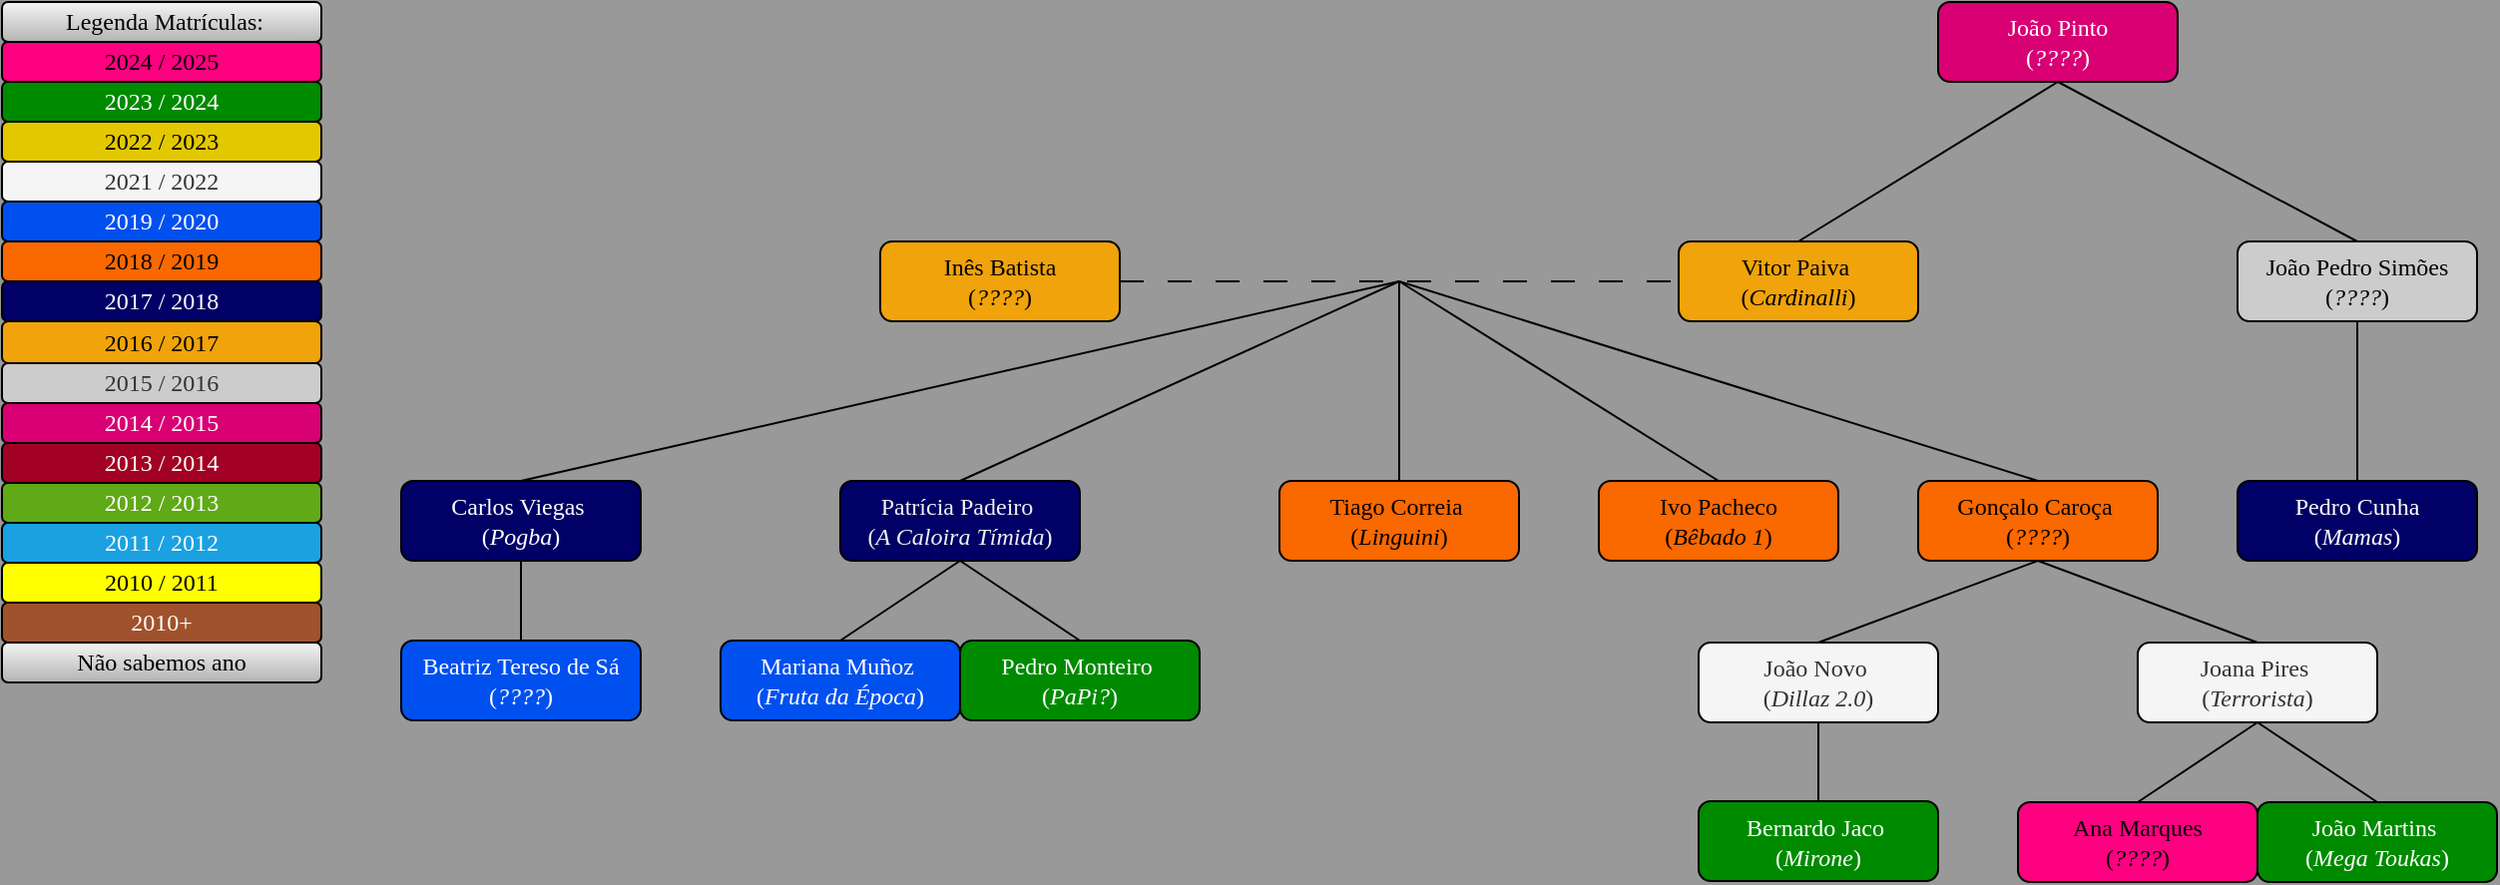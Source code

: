 <mxfile>
    <diagram name="Página-1" id="MyzGb4AWoMDugNOR0tzc">
        <mxGraphModel dx="3414" dy="2355" grid="1" gridSize="10" guides="1" tooltips="1" connect="1" arrows="1" fold="1" page="1" pageScale="1" pageWidth="1169" pageHeight="827" background="#999999" math="0" shadow="0" adaptiveColors="none">
            <root>
                <mxCell id="0"/>
                <mxCell id="1" parent="0"/>
                <mxCell id="mkdnd21y6ApAW0Ob3dTZ-105" value="2023 / 2024" style="rounded=1;whiteSpace=wrap;html=1;fillColor=#008a00;fontColor=#ffffff;strokeColor=#000000;fontFamily=Times New Roman;" parent="1" vertex="1">
                    <mxGeometry x="-2320" y="-1600" width="160" height="20" as="geometry"/>
                </mxCell>
                <mxCell id="mkdnd21y6ApAW0Ob3dTZ-106" value="2022 / 2023" style="rounded=1;whiteSpace=wrap;html=1;fillColor=#e3c800;fontColor=#000000;strokeColor=#000000;fontFamily=Times New Roman;" parent="1" vertex="1">
                    <mxGeometry x="-2320" y="-1580" width="160" height="20" as="geometry"/>
                </mxCell>
                <mxCell id="mkdnd21y6ApAW0Ob3dTZ-107" value="2021 / 2022" style="rounded=1;whiteSpace=wrap;html=1;fillColor=#f5f5f5;fontColor=#333333;strokeColor=#000000;fontFamily=Times New Roman;" parent="1" vertex="1">
                    <mxGeometry x="-2320" y="-1560" width="160" height="20" as="geometry"/>
                </mxCell>
                <mxCell id="mkdnd21y6ApAW0Ob3dTZ-108" value="2019 / 2020" style="rounded=1;whiteSpace=wrap;html=1;fillColor=#0050ef;fontColor=#ffffff;strokeColor=#000000;fontFamily=Times New Roman;" parent="1" vertex="1">
                    <mxGeometry x="-2320" y="-1540" width="160" height="20" as="geometry"/>
                </mxCell>
                <mxCell id="mkdnd21y6ApAW0Ob3dTZ-109" value="2018 / 2019" style="rounded=1;whiteSpace=wrap;html=1;fillColor=#fa6800;fontColor=#000000;strokeColor=#000000;fontFamily=Times New Roman;" parent="1" vertex="1">
                    <mxGeometry x="-2320" y="-1520" width="160" height="20" as="geometry"/>
                </mxCell>
                <mxCell id="mkdnd21y6ApAW0Ob3dTZ-110" value="&amp;nbsp;Legenda Matrículas:" style="rounded=1;whiteSpace=wrap;html=1;fillColor=#f5f5f5;gradientColor=#b3b3b3;strokeColor=#000000;fontFamily=Times New Roman;" parent="1" vertex="1">
                    <mxGeometry x="-2320" y="-1640" width="160" height="20" as="geometry"/>
                </mxCell>
                <mxCell id="mkdnd21y6ApAW0Ob3dTZ-111" value="2017 / 2018" style="rounded=1;whiteSpace=wrap;html=1;fillColor=#000066;fontColor=#ffffff;strokeColor=#000000;fontFamily=Times New Roman;" parent="1" vertex="1">
                    <mxGeometry x="-2320" y="-1500" width="160" height="20" as="geometry"/>
                </mxCell>
                <mxCell id="mkdnd21y6ApAW0Ob3dTZ-112" value="2016 / 2017" style="rounded=1;whiteSpace=wrap;html=1;fillColor=#f0a30a;fontColor=#000000;strokeColor=#000000;fontFamily=Times New Roman;" parent="1" vertex="1">
                    <mxGeometry x="-2320" y="-1480" width="160" height="21" as="geometry"/>
                </mxCell>
                <mxCell id="mkdnd21y6ApAW0Ob3dTZ-113" value="2015 / 2016" style="rounded=1;whiteSpace=wrap;html=1;fillColor=#CCCCCC;strokeColor=#000000;fontColor=#333333;fontFamily=Times New Roman;" parent="1" vertex="1">
                    <mxGeometry x="-2320" y="-1459" width="160" height="20" as="geometry"/>
                </mxCell>
                <mxCell id="mkdnd21y6ApAW0Ob3dTZ-193" value="2014 / 2015" style="rounded=1;whiteSpace=wrap;html=1;fillColor=#d80073;fontColor=#ffffff;strokeColor=#000000;fontFamily=Times New Roman;" parent="1" vertex="1">
                    <mxGeometry x="-2320" y="-1439" width="160" height="20" as="geometry"/>
                </mxCell>
                <mxCell id="mkdnd21y6ApAW0Ob3dTZ-196" value="2013 / 2014" style="rounded=1;whiteSpace=wrap;html=1;fillColor=#a20025;fontColor=#ffffff;strokeColor=#000000;fontFamily=Times New Roman;" parent="1" vertex="1">
                    <mxGeometry x="-2320" y="-1419" width="160" height="20" as="geometry"/>
                </mxCell>
                <mxCell id="mkdnd21y6ApAW0Ob3dTZ-197" value="2012&lt;span style=&quot;background-color: initial;&quot;&gt;&amp;nbsp;/ 2013&lt;/span&gt;" style="rounded=1;whiteSpace=wrap;html=1;fillColor=#60a917;fontColor=#ffffff;strokeColor=#000000;fontFamily=Times New Roman;" parent="1" vertex="1">
                    <mxGeometry x="-2320" y="-1399" width="160" height="20" as="geometry"/>
                </mxCell>
                <mxCell id="mkdnd21y6ApAW0Ob3dTZ-198" value="2011&lt;span style=&quot;background-color: initial;&quot;&gt;&amp;nbsp;/ 2012&lt;/span&gt;" style="rounded=1;whiteSpace=wrap;html=1;fillColor=#1ba1e2;fontColor=#ffffff;strokeColor=#000000;fontFamily=Times New Roman;" parent="1" vertex="1">
                    <mxGeometry x="-2320" y="-1379" width="160" height="20" as="geometry"/>
                </mxCell>
                <mxCell id="mkdnd21y6ApAW0Ob3dTZ-199" value="2010&lt;span style=&quot;background-color: initial;&quot;&gt;&amp;nbsp;/ 2011&lt;/span&gt;" style="rounded=1;whiteSpace=wrap;html=1;fillColor=#FFFF00;fontColor=#000000;fontFamily=Times New Roman;strokeColor=#000000;" parent="1" vertex="1">
                    <mxGeometry x="-2320" y="-1359" width="160" height="20" as="geometry"/>
                </mxCell>
                <mxCell id="mkdnd21y6ApAW0Ob3dTZ-201" value="2010+" style="rounded=1;whiteSpace=wrap;html=1;fillColor=#a0522d;strokeColor=#000000;fontColor=#ffffff;fontFamily=Times New Roman;" parent="1" vertex="1">
                    <mxGeometry x="-2320" y="-1339" width="160" height="20" as="geometry"/>
                </mxCell>
                <mxCell id="mkdnd21y6ApAW0Ob3dTZ-259" value="Não sabemos ano" style="rounded=1;whiteSpace=wrap;html=1;fillColor=#f5f5f5;gradientColor=#b3b3b3;strokeColor=#000000;fontFamily=Times New Roman;" parent="1" vertex="1">
                    <mxGeometry x="-2320" y="-1319" width="160" height="20" as="geometry"/>
                </mxCell>
                <mxCell id="SZR8bBrm5BMhKsoexoeL-1" value="&lt;div&gt;Vitor Paiva&amp;nbsp;&lt;/div&gt;&lt;div&gt;(&lt;font&gt;&lt;i&gt;Cardinalli&lt;/i&gt;&lt;/font&gt;)&lt;/div&gt;" style="rounded=1;whiteSpace=wrap;html=1;fillColor=#f0a30a;fontColor=#000000;strokeColor=#000000;fontFamily=Times New Roman;" parent="1" vertex="1">
                    <mxGeometry x="-1480" y="-1520" width="120" height="40" as="geometry"/>
                </mxCell>
                <mxCell id="SZR8bBrm5BMhKsoexoeL-2" value="&lt;div&gt;Patrícia Padeiro&amp;nbsp;&lt;/div&gt;&lt;div&gt;(&lt;font&gt;&lt;i&gt;A Caloira Tímida&lt;/i&gt;&lt;/font&gt;)&lt;/div&gt;" style="rounded=1;whiteSpace=wrap;html=1;fillColor=#000066;fontColor=#F0F0F0;fontFamily=Times New Roman;strokeColor=#000000;" parent="1" vertex="1">
                    <mxGeometry x="-1900" y="-1400" width="120" height="40" as="geometry"/>
                </mxCell>
                <mxCell id="SZR8bBrm5BMhKsoexoeL-3" value="&lt;div&gt;Gonçalo Caroça&amp;nbsp;&lt;/div&gt;&lt;div&gt;(&lt;i&gt;&lt;font&gt;????&lt;/font&gt;&lt;/i&gt;)&lt;/div&gt;" style="rounded=1;whiteSpace=wrap;html=1;fillColor=#fa6800;fontColor=#000000;strokeColor=#000000;fontFamily=Times New Roman;" parent="1" vertex="1">
                    <mxGeometry x="-1360" y="-1400" width="120" height="40" as="geometry"/>
                </mxCell>
                <mxCell id="SZR8bBrm5BMhKsoexoeL-4" value="&lt;div&gt;Tiago Correia&amp;nbsp;&lt;/div&gt;&lt;div&gt;(&lt;font&gt;&lt;i&gt;Linguini&lt;/i&gt;&lt;/font&gt;)&lt;/div&gt;" style="rounded=1;whiteSpace=wrap;html=1;fillColor=#fa6800;fontColor=#000000;strokeColor=#000000;fontFamily=Times New Roman;" parent="1" vertex="1">
                    <mxGeometry x="-1680" y="-1400" width="120" height="40" as="geometry"/>
                </mxCell>
                <mxCell id="SZR8bBrm5BMhKsoexoeL-5" value="&lt;div&gt;Carlos Viegas&amp;nbsp;&lt;/div&gt;&lt;div&gt;(&lt;font&gt;&lt;i&gt;Pogba&lt;/i&gt;&lt;/font&gt;)&lt;/div&gt;" style="rounded=1;whiteSpace=wrap;html=1;fillColor=#000066;fontColor=#FFFFFF;strokeColor=#000000;fontFamily=Times New Roman;" parent="1" vertex="1">
                    <mxGeometry x="-2120" y="-1400" width="120" height="40" as="geometry"/>
                </mxCell>
                <mxCell id="SZR8bBrm5BMhKsoexoeL-6" value="&lt;div&gt;Ivo Pacheco&lt;/div&gt;&lt;div&gt;(&lt;font&gt;&lt;i&gt;Bêbado 1&lt;/i&gt;&lt;/font&gt;)&lt;/div&gt;" style="rounded=1;whiteSpace=wrap;html=1;fillColor=#fa6800;fontColor=#000000;strokeColor=#000000;fontFamily=Times New Roman;" parent="1" vertex="1">
                    <mxGeometry x="-1520" y="-1400" width="120" height="40" as="geometry"/>
                </mxCell>
                <mxCell id="SZR8bBrm5BMhKsoexoeL-7" value="&lt;div&gt;João Novo&amp;nbsp;&lt;/div&gt;&lt;div&gt;(&lt;font&gt;&lt;i&gt;Dillaz 2.0&lt;/i&gt;&lt;/font&gt;)&lt;/div&gt;" style="rounded=1;whiteSpace=wrap;html=1;fillColor=#f5f5f5;fontColor=#333333;strokeColor=#000000;fontFamily=Times New Roman;" parent="1" vertex="1">
                    <mxGeometry x="-1470" y="-1319" width="120" height="40" as="geometry"/>
                </mxCell>
                <mxCell id="SZR8bBrm5BMhKsoexoeL-8" value="&lt;div&gt;Joana Pires&amp;nbsp;&lt;/div&gt;&lt;div&gt;(&lt;font&gt;&lt;i&gt;Terrorista&lt;/i&gt;&lt;/font&gt;)&lt;/div&gt;" style="rounded=1;whiteSpace=wrap;html=1;fillColor=#f5f5f5;fontColor=#333333;strokeColor=#000000;fontFamily=Times New Roman;" parent="1" vertex="1">
                    <mxGeometry x="-1250" y="-1319" width="120" height="40" as="geometry"/>
                </mxCell>
                <mxCell id="SZR8bBrm5BMhKsoexoeL-9" value="&lt;div&gt;Mariana Muñoz&amp;nbsp;&lt;/div&gt;&lt;div&gt;(&lt;font&gt;&lt;i&gt;Fruta da Época&lt;/i&gt;&lt;/font&gt;)&lt;/div&gt;" style="rounded=1;whiteSpace=wrap;html=1;fillColor=#0050ef;fontColor=#ffffff;strokeColor=#000000;fontFamily=Times New Roman;" parent="1" vertex="1">
                    <mxGeometry x="-1960" y="-1320" width="120" height="40" as="geometry"/>
                </mxCell>
                <mxCell id="SZR8bBrm5BMhKsoexoeL-10" value="&lt;div&gt;Pedro Monteiro&amp;nbsp;&lt;/div&gt;&lt;div&gt;(&lt;font&gt;&lt;i&gt;PaPi?&lt;/i&gt;&lt;/font&gt;)&lt;/div&gt;" style="rounded=1;whiteSpace=wrap;html=1;fillColor=#008a00;fontColor=#ffffff;strokeColor=#000000;fontFamily=Times New Roman;" parent="1" vertex="1">
                    <mxGeometry x="-1840" y="-1320" width="120" height="40" as="geometry"/>
                </mxCell>
                <mxCell id="SZR8bBrm5BMhKsoexoeL-11" value="&lt;div&gt;Bernardo Jaco&amp;nbsp;&lt;/div&gt;&lt;div&gt;(&lt;font&gt;&lt;i&gt;Mirone&lt;/i&gt;&lt;/font&gt;)&lt;/div&gt;" style="rounded=1;whiteSpace=wrap;html=1;fillColor=#008a00;fontColor=#ffffff;strokeColor=#000000;fontFamily=Times New Roman;" parent="1" vertex="1">
                    <mxGeometry x="-1470" y="-1239.5" width="120" height="40" as="geometry"/>
                </mxCell>
                <mxCell id="SZR8bBrm5BMhKsoexoeL-12" value="" style="endArrow=none;html=1;rounded=1;exitX=0.5;exitY=0;exitDx=0;exitDy=0;fontFamily=Times New Roman;strokeColor=#000000;" parent="1" source="SZR8bBrm5BMhKsoexoeL-5" edge="1">
                    <mxGeometry width="50" height="50" relative="1" as="geometry">
                        <mxPoint x="-1890" y="-1669" as="sourcePoint"/>
                        <mxPoint x="-1620" y="-1500" as="targetPoint"/>
                    </mxGeometry>
                </mxCell>
                <mxCell id="SZR8bBrm5BMhKsoexoeL-13" value="" style="endArrow=none;html=1;rounded=1;exitX=0.5;exitY=0;exitDx=0;exitDy=0;fontFamily=Times New Roman;strokeColor=#000000;" parent="1" source="SZR8bBrm5BMhKsoexoeL-2" edge="1">
                    <mxGeometry width="50" height="50" relative="1" as="geometry">
                        <mxPoint x="-2050" y="-1390" as="sourcePoint"/>
                        <mxPoint x="-1620" y="-1500" as="targetPoint"/>
                    </mxGeometry>
                </mxCell>
                <mxCell id="SZR8bBrm5BMhKsoexoeL-14" value="" style="endArrow=none;html=1;rounded=1;exitX=0.5;exitY=0;exitDx=0;exitDy=0;fontFamily=Times New Roman;strokeColor=#000000;" parent="1" source="SZR8bBrm5BMhKsoexoeL-4" edge="1">
                    <mxGeometry width="50" height="50" relative="1" as="geometry">
                        <mxPoint x="-1850" y="-1390" as="sourcePoint"/>
                        <mxPoint x="-1620" y="-1500" as="targetPoint"/>
                    </mxGeometry>
                </mxCell>
                <mxCell id="SZR8bBrm5BMhKsoexoeL-15" value="" style="endArrow=none;html=1;rounded=1;exitX=0.5;exitY=0;exitDx=0;exitDy=0;fontFamily=Times New Roman;strokeColor=#000000;" parent="1" source="SZR8bBrm5BMhKsoexoeL-6" edge="1">
                    <mxGeometry width="50" height="50" relative="1" as="geometry">
                        <mxPoint x="-1650" y="-1390" as="sourcePoint"/>
                        <mxPoint x="-1620" y="-1500" as="targetPoint"/>
                    </mxGeometry>
                </mxCell>
                <mxCell id="SZR8bBrm5BMhKsoexoeL-16" value="" style="endArrow=none;html=1;rounded=1;exitX=0.5;exitY=0;exitDx=0;exitDy=0;fontFamily=Times New Roman;strokeColor=#000000;flowAnimation=0;" parent="1" source="SZR8bBrm5BMhKsoexoeL-3" edge="1">
                    <mxGeometry width="50" height="50" relative="1" as="geometry">
                        <mxPoint x="-1640" y="-1380" as="sourcePoint"/>
                        <mxPoint x="-1620" y="-1500" as="targetPoint"/>
                    </mxGeometry>
                </mxCell>
                <mxCell id="SZR8bBrm5BMhKsoexoeL-17" value="" style="endArrow=none;html=1;rounded=1;exitX=0.5;exitY=0;exitDx=0;exitDy=0;entryX=0.5;entryY=1;entryDx=0;entryDy=0;fontFamily=Times New Roman;strokeColor=#000000;" parent="1" source="SZR8bBrm5BMhKsoexoeL-7" target="SZR8bBrm5BMhKsoexoeL-3" edge="1">
                    <mxGeometry width="50" height="50" relative="1" as="geometry">
                        <mxPoint x="-1740" y="-1371" as="sourcePoint"/>
                        <mxPoint x="-1740" y="-1411" as="targetPoint"/>
                    </mxGeometry>
                </mxCell>
                <mxCell id="SZR8bBrm5BMhKsoexoeL-18" value="" style="endArrow=none;html=1;rounded=1;exitX=0.5;exitY=0;exitDx=0;exitDy=0;entryX=0.5;entryY=1;entryDx=0;entryDy=0;fontFamily=Times New Roman;strokeColor=#000000;" parent="1" source="SZR8bBrm5BMhKsoexoeL-8" target="SZR8bBrm5BMhKsoexoeL-3" edge="1">
                    <mxGeometry width="50" height="50" relative="1" as="geometry">
                        <mxPoint x="-1730" y="-1361" as="sourcePoint"/>
                        <mxPoint x="-1730" y="-1401" as="targetPoint"/>
                    </mxGeometry>
                </mxCell>
                <mxCell id="SZR8bBrm5BMhKsoexoeL-19" value="" style="endArrow=none;html=1;rounded=1;exitX=0.5;exitY=0;exitDx=0;exitDy=0;entryX=0.5;entryY=1;entryDx=0;entryDy=0;fontFamily=Times New Roman;strokeColor=#000000;" parent="1" source="SZR8bBrm5BMhKsoexoeL-11" target="SZR8bBrm5BMhKsoexoeL-7" edge="1">
                    <mxGeometry width="50" height="50" relative="1" as="geometry">
                        <mxPoint x="-1690" y="-1350" as="sourcePoint"/>
                        <mxPoint x="-1690" y="-1390" as="targetPoint"/>
                    </mxGeometry>
                </mxCell>
                <mxCell id="SZR8bBrm5BMhKsoexoeL-20" value="" style="endArrow=none;html=1;rounded=1;exitX=0.5;exitY=0;exitDx=0;exitDy=0;entryX=0.5;entryY=1;entryDx=0;entryDy=0;fontFamily=Times New Roman;strokeColor=#000000;" parent="1" source="SZR8bBrm5BMhKsoexoeL-10" target="SZR8bBrm5BMhKsoexoeL-2" edge="1">
                    <mxGeometry width="50" height="50" relative="1" as="geometry">
                        <mxPoint x="-1580" y="-1340" as="sourcePoint"/>
                        <mxPoint x="-1580" y="-1380" as="targetPoint"/>
                    </mxGeometry>
                </mxCell>
                <mxCell id="SZR8bBrm5BMhKsoexoeL-21" value="" style="endArrow=none;html=1;rounded=1;exitX=0.5;exitY=0;exitDx=0;exitDy=0;entryX=0.5;entryY=1;entryDx=0;entryDy=0;fontFamily=Times New Roman;strokeColor=#000000;" parent="1" source="SZR8bBrm5BMhKsoexoeL-9" target="SZR8bBrm5BMhKsoexoeL-2" edge="1">
                    <mxGeometry width="50" height="50" relative="1" as="geometry">
                        <mxPoint x="-1570" y="-1330" as="sourcePoint"/>
                        <mxPoint x="-1570" y="-1370" as="targetPoint"/>
                    </mxGeometry>
                </mxCell>
                <mxCell id="2" value="&lt;div&gt;&lt;span style=&quot;background-color: initial;&quot;&gt;João Pinto&lt;/span&gt;&lt;/div&gt;&lt;div&gt;&lt;span style=&quot;background-color: initial;&quot;&gt;(&lt;/span&gt;&lt;i style=&quot;background-color: initial;&quot;&gt;&lt;font&gt;????&lt;/font&gt;&lt;/i&gt;&lt;span style=&quot;background-color: initial;&quot;&gt;)&lt;/span&gt;&lt;/div&gt;" style="rounded=1;whiteSpace=wrap;html=1;fillColor=#d80073;fontColor=#ffffff;strokeColor=#000000;fontFamily=Times New Roman;" parent="1" vertex="1">
                    <mxGeometry x="-1350" y="-1640" width="120" height="40" as="geometry"/>
                </mxCell>
                <mxCell id="3" value="&lt;div&gt;&lt;span style=&quot;background-color: initial;&quot;&gt;João Pedro Simões&lt;/span&gt;&lt;/div&gt;&lt;div&gt;&lt;span style=&quot;background-color: initial;&quot;&gt;(&lt;/span&gt;&lt;i style=&quot;background-color: initial;&quot;&gt;&lt;font&gt;????&lt;/font&gt;&lt;/i&gt;&lt;span style=&quot;background-color: initial;&quot;&gt;)&lt;/span&gt;&lt;/div&gt;" style="rounded=1;whiteSpace=wrap;html=1;fillColor=#CCCCCC;fontColor=#000000;fontFamily=Times New Roman;strokeColor=#000000;" parent="1" vertex="1">
                    <mxGeometry x="-1200" y="-1520" width="120" height="40" as="geometry"/>
                </mxCell>
                <mxCell id="4" value="" style="endArrow=none;html=1;rounded=1;exitX=0.5;exitY=1;exitDx=0;exitDy=0;entryX=0.5;entryY=0;entryDx=0;entryDy=0;fontFamily=Times New Roman;strokeColor=#000000;" parent="1" source="2" target="SZR8bBrm5BMhKsoexoeL-1" edge="1">
                    <mxGeometry width="50" height="50" relative="1" as="geometry">
                        <mxPoint x="-1450" y="-1390" as="sourcePoint"/>
                        <mxPoint x="-1650" y="-1430" as="targetPoint"/>
                    </mxGeometry>
                </mxCell>
                <mxCell id="5" value="" style="endArrow=none;html=1;rounded=1;exitX=0.5;exitY=0;exitDx=0;exitDy=0;entryX=0.5;entryY=1;entryDx=0;entryDy=0;fontFamily=Times New Roman;strokeColor=#000000;" parent="1" source="3" target="2" edge="1">
                    <mxGeometry width="50" height="50" relative="1" as="geometry">
                        <mxPoint x="-1350" y="-1590" as="sourcePoint"/>
                        <mxPoint x="-1590" y="-1470" as="targetPoint"/>
                    </mxGeometry>
                </mxCell>
                <mxCell id="6" value="&lt;div&gt;&lt;span style=&quot;background-color: initial;&quot;&gt;Pedro Cunha&lt;/span&gt;&lt;/div&gt;&lt;div&gt;&lt;span style=&quot;background-color: initial;&quot;&gt;(&lt;font&gt;&lt;i&gt;Mamas&lt;/i&gt;&lt;/font&gt;&lt;/span&gt;&lt;span style=&quot;background-color: initial;&quot;&gt;)&lt;/span&gt;&lt;/div&gt;" style="rounded=1;whiteSpace=wrap;html=1;fillColor=#000066;fontColor=#FFFFFF;fontFamily=Times New Roman;strokeColor=#000000;" parent="1" vertex="1">
                    <mxGeometry x="-1200" y="-1400" width="120" height="40" as="geometry"/>
                </mxCell>
                <mxCell id="7" value="" style="endArrow=none;html=1;rounded=1;exitX=0.5;exitY=0;exitDx=0;exitDy=0;entryX=0.5;entryY=1;entryDx=0;entryDy=0;fontFamily=Times New Roman;strokeColor=#000000;" parent="1" source="6" target="3" edge="1">
                    <mxGeometry width="50" height="50" relative="1" as="geometry">
                        <mxPoint x="-1280" y="-1309" as="sourcePoint"/>
                        <mxPoint x="-1220" y="-1349" as="targetPoint"/>
                    </mxGeometry>
                </mxCell>
                <mxCell id="8" value="&lt;div&gt;&lt;span style=&quot;background-color: initial;&quot;&gt;Inês Batista&lt;/span&gt;&lt;/div&gt;&lt;div&gt;&lt;span style=&quot;background-color: initial;&quot;&gt;(&lt;/span&gt;&lt;i style=&quot;background-color: initial;&quot;&gt;&lt;font&gt;????&lt;/font&gt;&lt;/i&gt;&lt;span style=&quot;background-color: initial;&quot;&gt;)&lt;/span&gt;&lt;/div&gt;" style="rounded=1;whiteSpace=wrap;html=1;fillColor=#f0a30a;fontColor=#000000;strokeColor=#000000;fontFamily=Times New Roman;" parent="1" vertex="1">
                    <mxGeometry x="-1880" y="-1520" width="120" height="40" as="geometry"/>
                </mxCell>
                <mxCell id="9" value="" style="endArrow=none;html=1;rounded=1;exitX=1;exitY=0.5;exitDx=0;exitDy=0;entryX=0;entryY=0.5;entryDx=0;entryDy=0;dashed=1;dashPattern=12 12;fontFamily=Times New Roman;strokeColor=#000000;curved=0;jumpStyle=none;flowAnimation=0;shadow=0;" parent="1" source="8" target="SZR8bBrm5BMhKsoexoeL-1" edge="1">
                    <mxGeometry width="50" height="50" relative="1" as="geometry">
                        <mxPoint x="-2010" y="-1390" as="sourcePoint"/>
                        <mxPoint x="-1610" y="-1431" as="targetPoint"/>
                    </mxGeometry>
                </mxCell>
                <mxCell id="10" value="&lt;div&gt;&lt;span style=&quot;background-color: initial;&quot;&gt;Beatriz Tereso de Sá&lt;/span&gt;&lt;/div&gt;&lt;div&gt;&lt;span style=&quot;background-color: initial;&quot;&gt;(&lt;font&gt;&lt;i&gt;????&lt;/i&gt;&lt;/font&gt;&lt;/span&gt;&lt;span style=&quot;background-color: initial;&quot;&gt;)&lt;/span&gt;&lt;/div&gt;" style="rounded=1;whiteSpace=wrap;html=1;fillColor=#0050ef;fontColor=#ffffff;strokeColor=#000000;fontFamily=Times New Roman;" parent="1" vertex="1">
                    <mxGeometry x="-2120" y="-1320" width="120" height="40" as="geometry"/>
                </mxCell>
                <mxCell id="11" value="" style="endArrow=none;html=1;rounded=1;exitX=0.5;exitY=0;exitDx=0;exitDy=0;entryX=0.5;entryY=1;entryDx=0;entryDy=0;fontFamily=Times New Roman;strokeColor=#000000;" parent="1" source="10" target="SZR8bBrm5BMhKsoexoeL-5" edge="1">
                    <mxGeometry width="50" height="50" relative="1" as="geometry">
                        <mxPoint x="-1910" y="-1310" as="sourcePoint"/>
                        <mxPoint x="-1850" y="-1350" as="targetPoint"/>
                    </mxGeometry>
                </mxCell>
                <mxCell id="12" value="&lt;div&gt;João Martins&amp;nbsp;&lt;/div&gt;&lt;div&gt;(&lt;font&gt;&lt;i&gt;Mega Toukas&lt;/i&gt;&lt;/font&gt;)&lt;/div&gt;" style="rounded=1;whiteSpace=wrap;html=1;fillColor=#008a00;fontColor=#ffffff;strokeColor=#000000;fontFamily=Times New Roman;" parent="1" vertex="1">
                    <mxGeometry x="-1190" y="-1239" width="120" height="40" as="geometry"/>
                </mxCell>
                <mxCell id="13" value="" style="endArrow=none;html=1;rounded=1;exitX=0.5;exitY=0;exitDx=0;exitDy=0;entryX=0.5;entryY=1;entryDx=0;entryDy=0;fontFamily=Times New Roman;strokeColor=#000000;" parent="1" source="12" target="SZR8bBrm5BMhKsoexoeL-8" edge="1">
                    <mxGeometry width="50" height="50" relative="1" as="geometry">
                        <mxPoint x="-1230" y="-1220" as="sourcePoint"/>
                        <mxPoint x="-1230" y="-1260" as="targetPoint"/>
                    </mxGeometry>
                </mxCell>
                <mxCell id="14" value="2024&amp;nbsp;/ 2025" style="rounded=1;whiteSpace=wrap;html=1;fillColor=#FF0080;strokeColor=#000000;gradientColor=none;fontColor=#000000;fontFamily=Times New Roman;" parent="1" vertex="1">
                    <mxGeometry x="-2320" y="-1620" width="160" height="20" as="geometry"/>
                </mxCell>
                <mxCell id="17" value="&lt;div&gt;&lt;/div&gt;&lt;div&gt;Ana Marques&lt;br&gt;(&lt;i&gt;&lt;font&gt;????&lt;/font&gt;&lt;/i&gt;)&lt;/div&gt;" style="rounded=1;whiteSpace=wrap;html=1;fillColor=#FF0080;fontColor=#000000;strokeColor=#000000;fontFamily=Times New Roman;" parent="1" vertex="1">
                    <mxGeometry x="-1310" y="-1239" width="120" height="40" as="geometry"/>
                </mxCell>
                <mxCell id="18" value="" style="endArrow=none;html=1;rounded=1;exitX=0.5;exitY=0;exitDx=0;exitDy=0;entryX=0.5;entryY=1;entryDx=0;entryDy=0;fontFamily=Times New Roman;endFill=0;strokeColor=#000000;" parent="1" source="17" target="SZR8bBrm5BMhKsoexoeL-8" edge="1">
                    <mxGeometry width="50" height="50" relative="1" as="geometry">
                        <mxPoint x="-1510" y="-1301" as="sourcePoint"/>
                        <mxPoint x="-1200" y="-1260" as="targetPoint"/>
                    </mxGeometry>
                </mxCell>
            </root>
        </mxGraphModel>
    </diagram>
</mxfile>